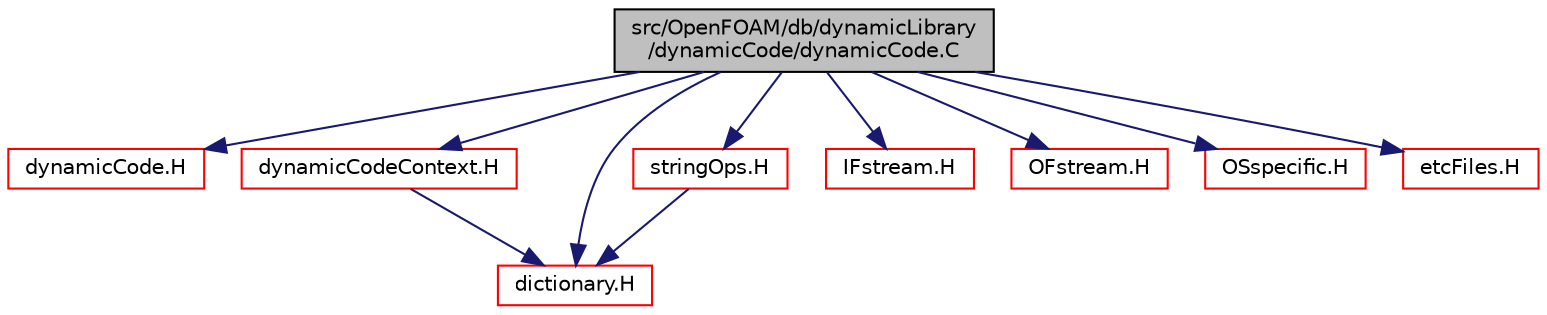digraph "src/OpenFOAM/db/dynamicLibrary/dynamicCode/dynamicCode.C"
{
  bgcolor="transparent";
  edge [fontname="Helvetica",fontsize="10",labelfontname="Helvetica",labelfontsize="10"];
  node [fontname="Helvetica",fontsize="10",shape=record];
  Node0 [label="src/OpenFOAM/db/dynamicLibrary\l/dynamicCode/dynamicCode.C",height=0.2,width=0.4,color="black", fillcolor="grey75", style="filled", fontcolor="black"];
  Node0 -> Node1 [color="midnightblue",fontsize="10",style="solid",fontname="Helvetica"];
  Node1 [label="dynamicCode.H",height=0.2,width=0.4,color="red",URL="$a09617.html"];
  Node0 -> Node78 [color="midnightblue",fontsize="10",style="solid",fontname="Helvetica"];
  Node78 [label="dynamicCodeContext.H",height=0.2,width=0.4,color="red",URL="$a09623.html"];
  Node78 -> Node79 [color="midnightblue",fontsize="10",style="solid",fontname="Helvetica"];
  Node79 [label="dictionary.H",height=0.2,width=0.4,color="red",URL="$a09506.html"];
  Node0 -> Node92 [color="midnightblue",fontsize="10",style="solid",fontname="Helvetica"];
  Node92 [label="stringOps.H",height=0.2,width=0.4,color="red",URL="$a13508.html"];
  Node92 -> Node79 [color="midnightblue",fontsize="10",style="solid",fontname="Helvetica"];
  Node0 -> Node93 [color="midnightblue",fontsize="10",style="solid",fontname="Helvetica"];
  Node93 [label="IFstream.H",height=0.2,width=0.4,color="red",URL="$a09785.html"];
  Node0 -> Node97 [color="midnightblue",fontsize="10",style="solid",fontname="Helvetica"];
  Node97 [label="OFstream.H",height=0.2,width=0.4,color="red",URL="$a09791.html"];
  Node0 -> Node98 [color="midnightblue",fontsize="10",style="solid",fontname="Helvetica"];
  Node98 [label="OSspecific.H",height=0.2,width=0.4,color="red",URL="$a11105.html",tooltip="Functions used by OpenFOAM that are specific to POSIX compliant operating systems and need to be repl..."];
  Node0 -> Node101 [color="midnightblue",fontsize="10",style="solid",fontname="Helvetica"];
  Node101 [label="etcFiles.H",height=0.2,width=0.4,color="red",URL="$a10994.html",tooltip="Functions to search &#39;etc&#39; directories for configuration files etc. "];
  Node0 -> Node79 [color="midnightblue",fontsize="10",style="solid",fontname="Helvetica"];
}
